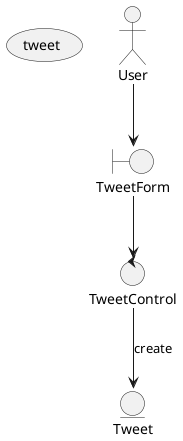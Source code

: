 @startuml

usecase "tweet" as UC
actor "User" as US

boundary TweetForm
control TweetControl

entity Tweet

US --> TweetForm
TweetForm --> TweetControl
TweetControl --> Tweet : create

@enduml

